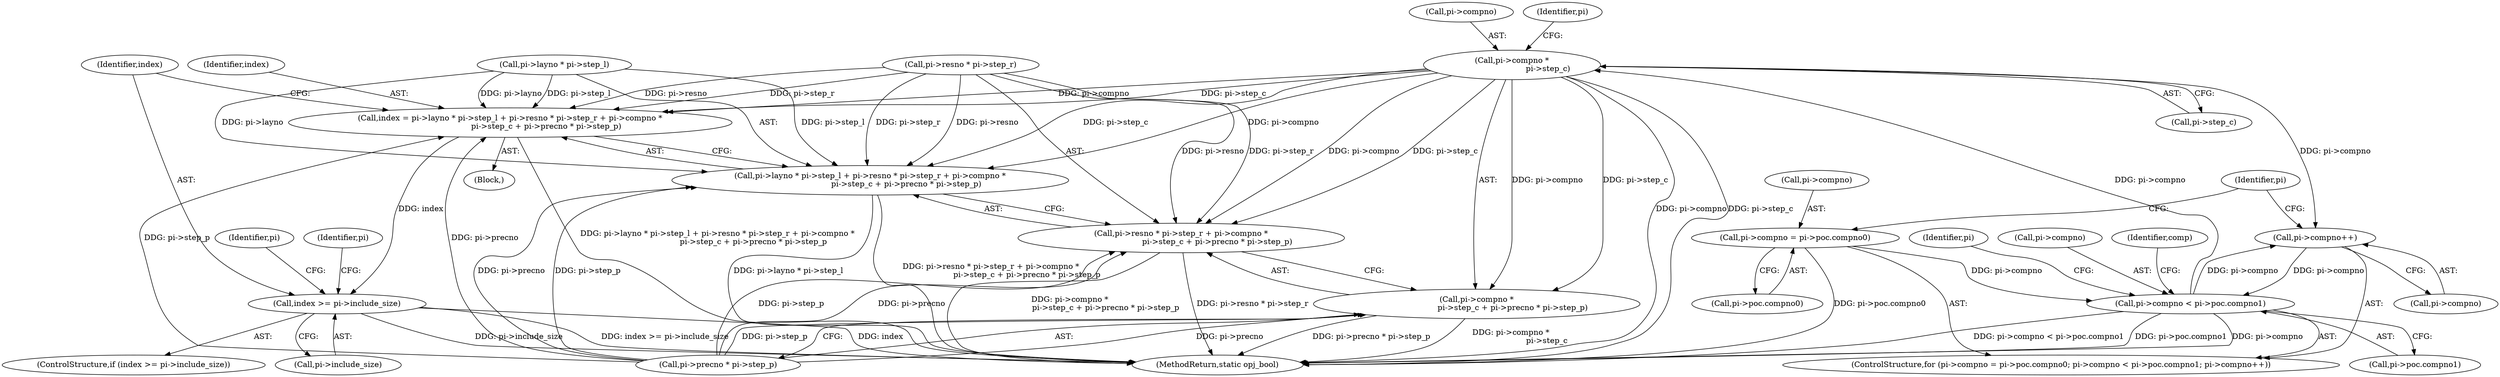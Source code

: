 digraph "0_openjpeg_c277159986c80142180fbe5efb256bbf3bdf3edc_0@pointer" {
"1000314" [label="(Call,pi->compno *\n                             pi->step_c)"];
"1000208" [label="(Call,pi->compno < pi->poc.compno1)"];
"1000199" [label="(Call,pi->compno = pi->poc.compno0)"];
"1000217" [label="(Call,pi->compno++)"];
"1000314" [label="(Call,pi->compno *\n                             pi->step_c)"];
"1000295" [label="(Call,index = pi->layno * pi->step_l + pi->resno * pi->step_r + pi->compno *\n                             pi->step_c + pi->precno * pi->step_p)"];
"1000329" [label="(Call,index >= pi->include_size)"];
"1000297" [label="(Call,pi->layno * pi->step_l + pi->resno * pi->step_r + pi->compno *\n                             pi->step_c + pi->precno * pi->step_p)"];
"1000305" [label="(Call,pi->resno * pi->step_r + pi->compno *\n                             pi->step_c + pi->precno * pi->step_p)"];
"1000313" [label="(Call,pi->compno *\n                             pi->step_c + pi->precno * pi->step_p)"];
"1000195" [label="(Identifier,pi)"];
"1000199" [label="(Call,pi->compno = pi->poc.compno0)"];
"1000210" [label="(Identifier,pi)"];
"1000315" [label="(Call,pi->compno)"];
"1000294" [label="(Block,)"];
"1000344" [label="(Identifier,pi)"];
"1000321" [label="(Call,pi->precno * pi->step_p)"];
"1000198" [label="(ControlStructure,for (pi->compno = pi->poc.compno0; pi->compno < pi->poc.compno1; pi->compno++))"];
"1000208" [label="(Call,pi->compno < pi->poc.compno1)"];
"1000209" [label="(Call,pi->compno)"];
"1000360" [label="(MethodReturn,static opj_bool)"];
"1000203" [label="(Call,pi->poc.compno0)"];
"1000212" [label="(Call,pi->poc.compno1)"];
"1000329" [label="(Call,index >= pi->include_size)"];
"1000323" [label="(Identifier,pi)"];
"1000218" [label="(Call,pi->compno)"];
"1000297" [label="(Call,pi->layno * pi->step_l + pi->resno * pi->step_r + pi->compno *\n                             pi->step_c + pi->precno * pi->step_p)"];
"1000330" [label="(Identifier,index)"];
"1000223" [label="(Identifier,comp)"];
"1000217" [label="(Call,pi->compno++)"];
"1000336" [label="(Identifier,pi)"];
"1000314" [label="(Call,pi->compno *\n                             pi->step_c)"];
"1000200" [label="(Call,pi->compno)"];
"1000313" [label="(Call,pi->compno *\n                             pi->step_c + pi->precno * pi->step_p)"];
"1000295" [label="(Call,index = pi->layno * pi->step_l + pi->resno * pi->step_r + pi->compno *\n                             pi->step_c + pi->precno * pi->step_p)"];
"1000306" [label="(Call,pi->resno * pi->step_r)"];
"1000305" [label="(Call,pi->resno * pi->step_r + pi->compno *\n                             pi->step_c + pi->precno * pi->step_p)"];
"1000298" [label="(Call,pi->layno * pi->step_l)"];
"1000318" [label="(Call,pi->step_c)"];
"1000296" [label="(Identifier,index)"];
"1000328" [label="(ControlStructure,if (index >= pi->include_size))"];
"1000331" [label="(Call,pi->include_size)"];
"1000314" -> "1000313"  [label="AST: "];
"1000314" -> "1000318"  [label="CFG: "];
"1000315" -> "1000314"  [label="AST: "];
"1000318" -> "1000314"  [label="AST: "];
"1000323" -> "1000314"  [label="CFG: "];
"1000314" -> "1000360"  [label="DDG: pi->compno"];
"1000314" -> "1000360"  [label="DDG: pi->step_c"];
"1000314" -> "1000217"  [label="DDG: pi->compno"];
"1000314" -> "1000295"  [label="DDG: pi->compno"];
"1000314" -> "1000295"  [label="DDG: pi->step_c"];
"1000314" -> "1000297"  [label="DDG: pi->compno"];
"1000314" -> "1000297"  [label="DDG: pi->step_c"];
"1000314" -> "1000305"  [label="DDG: pi->compno"];
"1000314" -> "1000305"  [label="DDG: pi->step_c"];
"1000314" -> "1000313"  [label="DDG: pi->compno"];
"1000314" -> "1000313"  [label="DDG: pi->step_c"];
"1000208" -> "1000314"  [label="DDG: pi->compno"];
"1000208" -> "1000198"  [label="AST: "];
"1000208" -> "1000212"  [label="CFG: "];
"1000209" -> "1000208"  [label="AST: "];
"1000212" -> "1000208"  [label="AST: "];
"1000223" -> "1000208"  [label="CFG: "];
"1000195" -> "1000208"  [label="CFG: "];
"1000208" -> "1000360"  [label="DDG: pi->compno"];
"1000208" -> "1000360"  [label="DDG: pi->compno < pi->poc.compno1"];
"1000208" -> "1000360"  [label="DDG: pi->poc.compno1"];
"1000199" -> "1000208"  [label="DDG: pi->compno"];
"1000217" -> "1000208"  [label="DDG: pi->compno"];
"1000208" -> "1000217"  [label="DDG: pi->compno"];
"1000199" -> "1000198"  [label="AST: "];
"1000199" -> "1000203"  [label="CFG: "];
"1000200" -> "1000199"  [label="AST: "];
"1000203" -> "1000199"  [label="AST: "];
"1000210" -> "1000199"  [label="CFG: "];
"1000199" -> "1000360"  [label="DDG: pi->poc.compno0"];
"1000217" -> "1000198"  [label="AST: "];
"1000217" -> "1000218"  [label="CFG: "];
"1000218" -> "1000217"  [label="AST: "];
"1000210" -> "1000217"  [label="CFG: "];
"1000295" -> "1000294"  [label="AST: "];
"1000295" -> "1000297"  [label="CFG: "];
"1000296" -> "1000295"  [label="AST: "];
"1000297" -> "1000295"  [label="AST: "];
"1000330" -> "1000295"  [label="CFG: "];
"1000295" -> "1000360"  [label="DDG: pi->layno * pi->step_l + pi->resno * pi->step_r + pi->compno *\n                             pi->step_c + pi->precno * pi->step_p"];
"1000298" -> "1000295"  [label="DDG: pi->layno"];
"1000298" -> "1000295"  [label="DDG: pi->step_l"];
"1000306" -> "1000295"  [label="DDG: pi->resno"];
"1000306" -> "1000295"  [label="DDG: pi->step_r"];
"1000321" -> "1000295"  [label="DDG: pi->precno"];
"1000321" -> "1000295"  [label="DDG: pi->step_p"];
"1000295" -> "1000329"  [label="DDG: index"];
"1000329" -> "1000328"  [label="AST: "];
"1000329" -> "1000331"  [label="CFG: "];
"1000330" -> "1000329"  [label="AST: "];
"1000331" -> "1000329"  [label="AST: "];
"1000336" -> "1000329"  [label="CFG: "];
"1000344" -> "1000329"  [label="CFG: "];
"1000329" -> "1000360"  [label="DDG: pi->include_size"];
"1000329" -> "1000360"  [label="DDG: index >= pi->include_size"];
"1000329" -> "1000360"  [label="DDG: index"];
"1000297" -> "1000305"  [label="CFG: "];
"1000298" -> "1000297"  [label="AST: "];
"1000305" -> "1000297"  [label="AST: "];
"1000297" -> "1000360"  [label="DDG: pi->layno * pi->step_l"];
"1000297" -> "1000360"  [label="DDG: pi->resno * pi->step_r + pi->compno *\n                             pi->step_c + pi->precno * pi->step_p"];
"1000298" -> "1000297"  [label="DDG: pi->layno"];
"1000298" -> "1000297"  [label="DDG: pi->step_l"];
"1000306" -> "1000297"  [label="DDG: pi->resno"];
"1000306" -> "1000297"  [label="DDG: pi->step_r"];
"1000321" -> "1000297"  [label="DDG: pi->precno"];
"1000321" -> "1000297"  [label="DDG: pi->step_p"];
"1000305" -> "1000313"  [label="CFG: "];
"1000306" -> "1000305"  [label="AST: "];
"1000313" -> "1000305"  [label="AST: "];
"1000305" -> "1000360"  [label="DDG: pi->compno *\n                             pi->step_c + pi->precno * pi->step_p"];
"1000305" -> "1000360"  [label="DDG: pi->resno * pi->step_r"];
"1000306" -> "1000305"  [label="DDG: pi->resno"];
"1000306" -> "1000305"  [label="DDG: pi->step_r"];
"1000321" -> "1000305"  [label="DDG: pi->precno"];
"1000321" -> "1000305"  [label="DDG: pi->step_p"];
"1000313" -> "1000321"  [label="CFG: "];
"1000321" -> "1000313"  [label="AST: "];
"1000313" -> "1000360"  [label="DDG: pi->precno * pi->step_p"];
"1000313" -> "1000360"  [label="DDG: pi->compno *\n                             pi->step_c"];
"1000321" -> "1000313"  [label="DDG: pi->precno"];
"1000321" -> "1000313"  [label="DDG: pi->step_p"];
}
